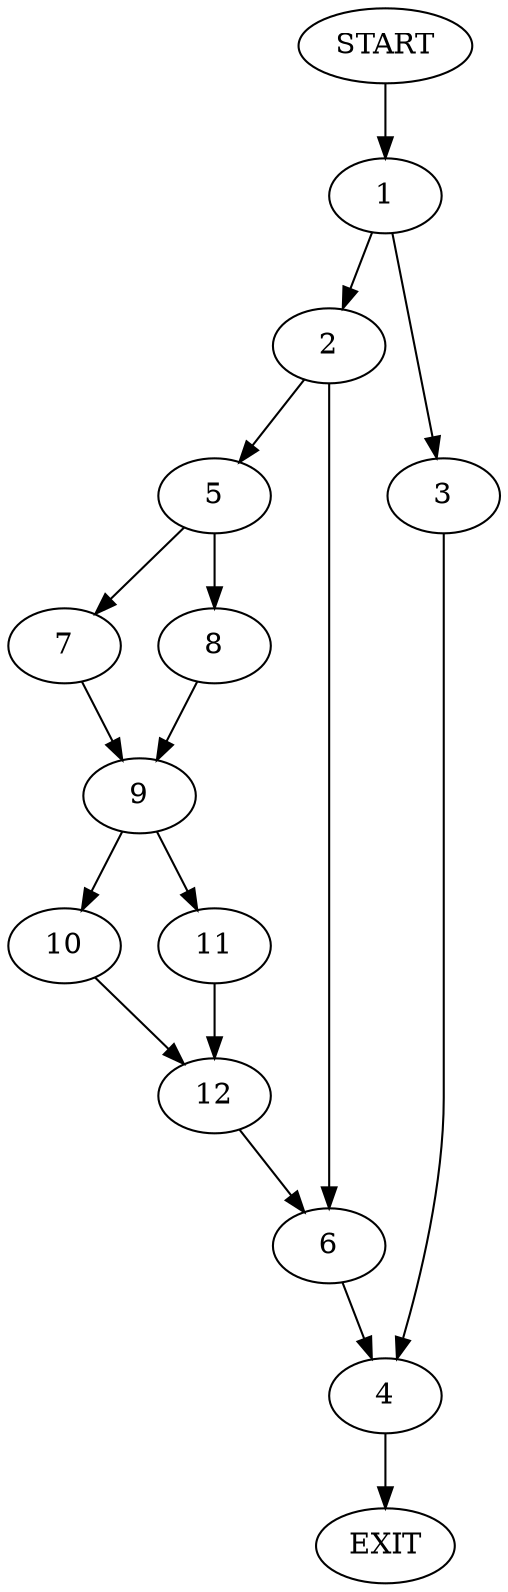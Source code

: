 digraph {
0 [label="START"]
13 [label="EXIT"]
0 -> 1
1 -> 2
1 -> 3
3 -> 4
2 -> 5
2 -> 6
4 -> 13
6 -> 4
5 -> 7
5 -> 8
8 -> 9
7 -> 9
9 -> 10
9 -> 11
10 -> 12
11 -> 12
12 -> 6
}
